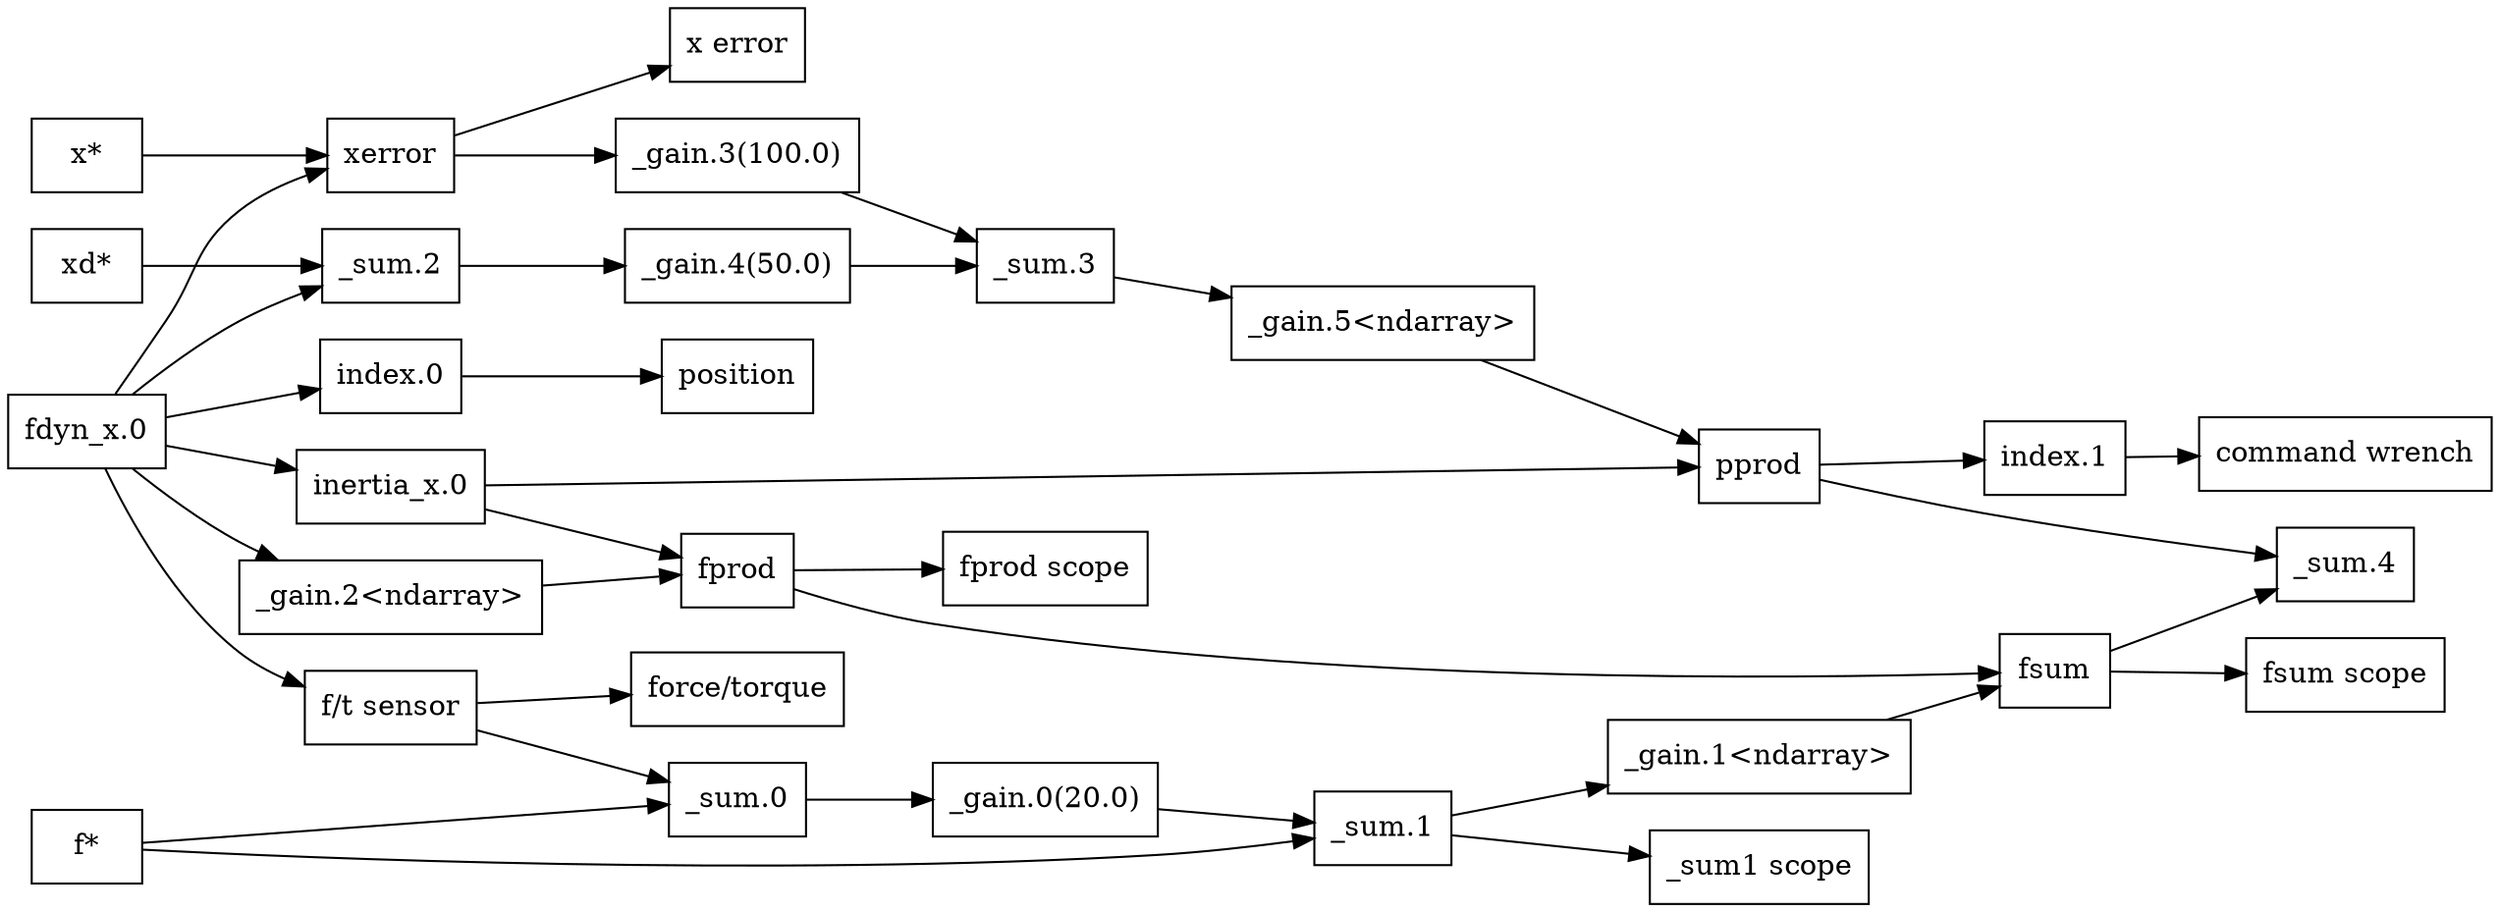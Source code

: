 digraph G {

    graph [splines=ortho, rankdir=LR, splines=spline]
    node [shape=box]
    
    	subgraph step0 {
		rank=same;
		"fdyn_x.0"
		"f*"
		"x*"
		"xd*"
	}

	subgraph step1 {
		rank=same;
		"f/t sensor"
		"xerror"
		"inertia_x.0"
		"_gain.2<ndarray>"
		"_sum.2"
		"index.0"
	}

	subgraph step2 {
		rank=same;
		"fprod"
		"_sum.0"
		"_gain.3(100.0)"
		"_gain.4(50.0)"
	}

	subgraph step3 {
		rank=same;
		"_gain.0(20.0)"
		"_sum.3"
	}

	subgraph step4 {
		rank=same;
		"_sum.1"
		"_gain.5<ndarray>"
	}

	subgraph step5 {
		rank=same;
		"pprod"
		"_gain.1<ndarray>"
	}

	subgraph step6 {
		rank=same;
		"fsum"
		"index.1"
	}

	subgraph step7 {
		rank=same;
		"_sum.4"
	}

	"inertia_x.0" -> "fprod"
	"_gain.2<ndarray>" -> "fprod"
	"inertia_x.0" -> "pprod"
	"_gain.5<ndarray>" -> "pprod"
	"_gain.1<ndarray>" -> "fsum"
	"fprod" -> "fsum"
	"fdyn_x.0" -> "f/t sensor"
	"x*" -> "xerror"
	"fdyn_x.0" -> "xerror"
	"fdyn_x.0" -> "inertia_x.0"
	"index.0" -> "position"
	"f/t sensor" -> "force/torque"
	"index.1" -> "command wrench"
	"xerror" -> "x error"
	"fsum" -> "fsum scope"
	"fprod" -> "fprod scope"
	"_sum.1" -> "_sum1 scope"
	"f*" -> "_sum.0"
	"f/t sensor" -> "_sum.0"
	"_sum.0" -> "_gain.0(20.0)"
	"f*" -> "_sum.1"
	"_gain.0(20.0)" -> "_sum.1"
	"_sum.1" -> "_gain.1<ndarray>"
	"fdyn_x.0" -> "_gain.2<ndarray>"
	"xerror" -> "_gain.3(100.0)"
	"xd*" -> "_sum.2"
	"fdyn_x.0" -> "_sum.2"
	"_sum.2" -> "_gain.4(50.0)"
	"_gain.3(100.0)" -> "_sum.3"
	"_gain.4(50.0)" -> "_sum.3"
	"_sum.3" -> "_gain.5<ndarray>"
	"fsum" -> "_sum.4"
	"pprod" -> "_sum.4"
	"fdyn_x.0" -> "index.0"
	"pprod" -> "index.1"
}
